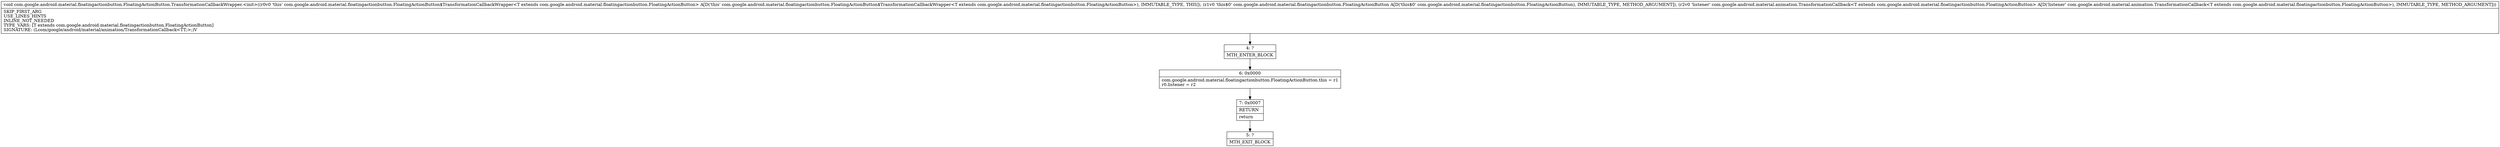 digraph "CFG forcom.google.android.material.floatingactionbutton.FloatingActionButton.TransformationCallbackWrapper.\<init\>(Lcom\/google\/android\/material\/floatingactionbutton\/FloatingActionButton;Lcom\/google\/android\/material\/animation\/TransformationCallback;)V" {
Node_4 [shape=record,label="{4\:\ ?|MTH_ENTER_BLOCK\l}"];
Node_6 [shape=record,label="{6\:\ 0x0000|com.google.android.material.floatingactionbutton.FloatingActionButton.this = r1\lr0.listener = r2\l}"];
Node_7 [shape=record,label="{7\:\ 0x0007|RETURN\l|return\l}"];
Node_5 [shape=record,label="{5\:\ ?|MTH_EXIT_BLOCK\l}"];
MethodNode[shape=record,label="{void com.google.android.material.floatingactionbutton.FloatingActionButton.TransformationCallbackWrapper.\<init\>((r0v0 'this' com.google.android.material.floatingactionbutton.FloatingActionButton$TransformationCallbackWrapper\<T extends com.google.android.material.floatingactionbutton.FloatingActionButton\> A[D('this' com.google.android.material.floatingactionbutton.FloatingActionButton$TransformationCallbackWrapper\<T extends com.google.android.material.floatingactionbutton.FloatingActionButton\>), IMMUTABLE_TYPE, THIS]), (r1v0 'this$0' com.google.android.material.floatingactionbutton.FloatingActionButton A[D('this$0' com.google.android.material.floatingactionbutton.FloatingActionButton), IMMUTABLE_TYPE, METHOD_ARGUMENT]), (r2v0 'listener' com.google.android.material.animation.TransformationCallback\<T extends com.google.android.material.floatingactionbutton.FloatingActionButton\> A[D('listener' com.google.android.material.animation.TransformationCallback\<T extends com.google.android.material.floatingactionbutton.FloatingActionButton\>), IMMUTABLE_TYPE, METHOD_ARGUMENT]))  | SKIP_FIRST_ARG\lUSE_LINES_HINTS\lINLINE_NOT_NEEDED\lTYPE_VARS: [T extends com.google.android.material.floatingactionbutton.FloatingActionButton]\lSIGNATURE: (Lcom\/google\/android\/material\/animation\/TransformationCallback\<TT;\>;)V\l}"];
MethodNode -> Node_4;Node_4 -> Node_6;
Node_6 -> Node_7;
Node_7 -> Node_5;
}

